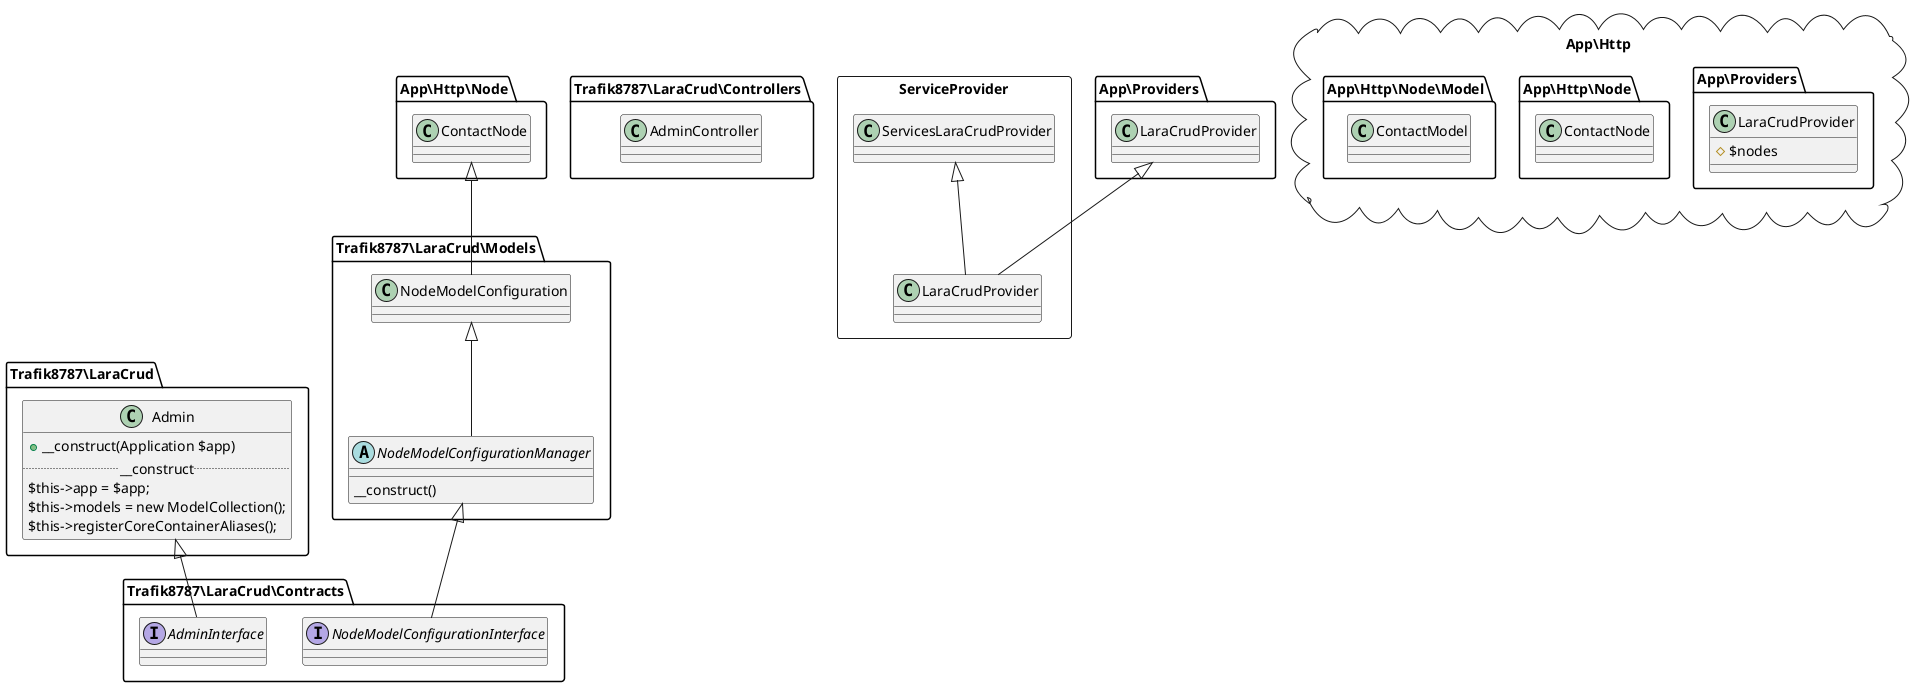 @startuml

namespace Trafik8787\LaraCrud {
    class Admin {
        +__construct(Application $app)
        ..__construct..
        $this->app = $app;
        $this->models = new ModelCollection();
        $this->registerCoreContainerAliases();
    }

}

namespace Trafik8787\LaraCrud\Models {
    abstract class NodeModelConfigurationManager {
        __construct()

    }
    class NodeModelConfiguration {

    }
}
namespace Trafik8787\LaraCrud\Contracts {
   interface NodeModelConfigurationInterface
   interface AdminInterface
}

namespace Trafik8787\LaraCrud\Controllers {
    class AdminController {
    }
}

namespace ServiceProvider <<Rectangle>> {
  class ServicesLaraCrudProvider {
  }

  class LaraCrudProvider {

  }
}


    package App\Http <<Cloud>> {
        namespace App\Providers {
            class LaraCrudProvider {
                #$nodes
            }

        }
        namespace App\Http\Node {
            class ContactNode
        }
        namespace App\Http\Node\Model {
            class ContactModel
        }
    }

App\Http\Node.ContactNode <|-- Trafik8787\LaraCrud\Models.NodeModelConfiguration

App\Providers.LaraCrudProvider <|-- ServiceProvider.LaraCrudProvider
ServiceProvider.ServicesLaraCrudProvider <|-- ServiceProvider.LaraCrudProvider

Trafik8787\LaraCrud.Admin <|-- Trafik8787\LaraCrud\Contracts.AdminInterface
Trafik8787\LaraCrud\Models.NodeModelConfigurationManager <|-- Trafik8787\LaraCrud\Contracts.NodeModelConfigurationInterface

Trafik8787\LaraCrud\Models.NodeModelConfiguration <|-- Trafik8787\LaraCrud\Models.NodeModelConfigurationManager





@enduml